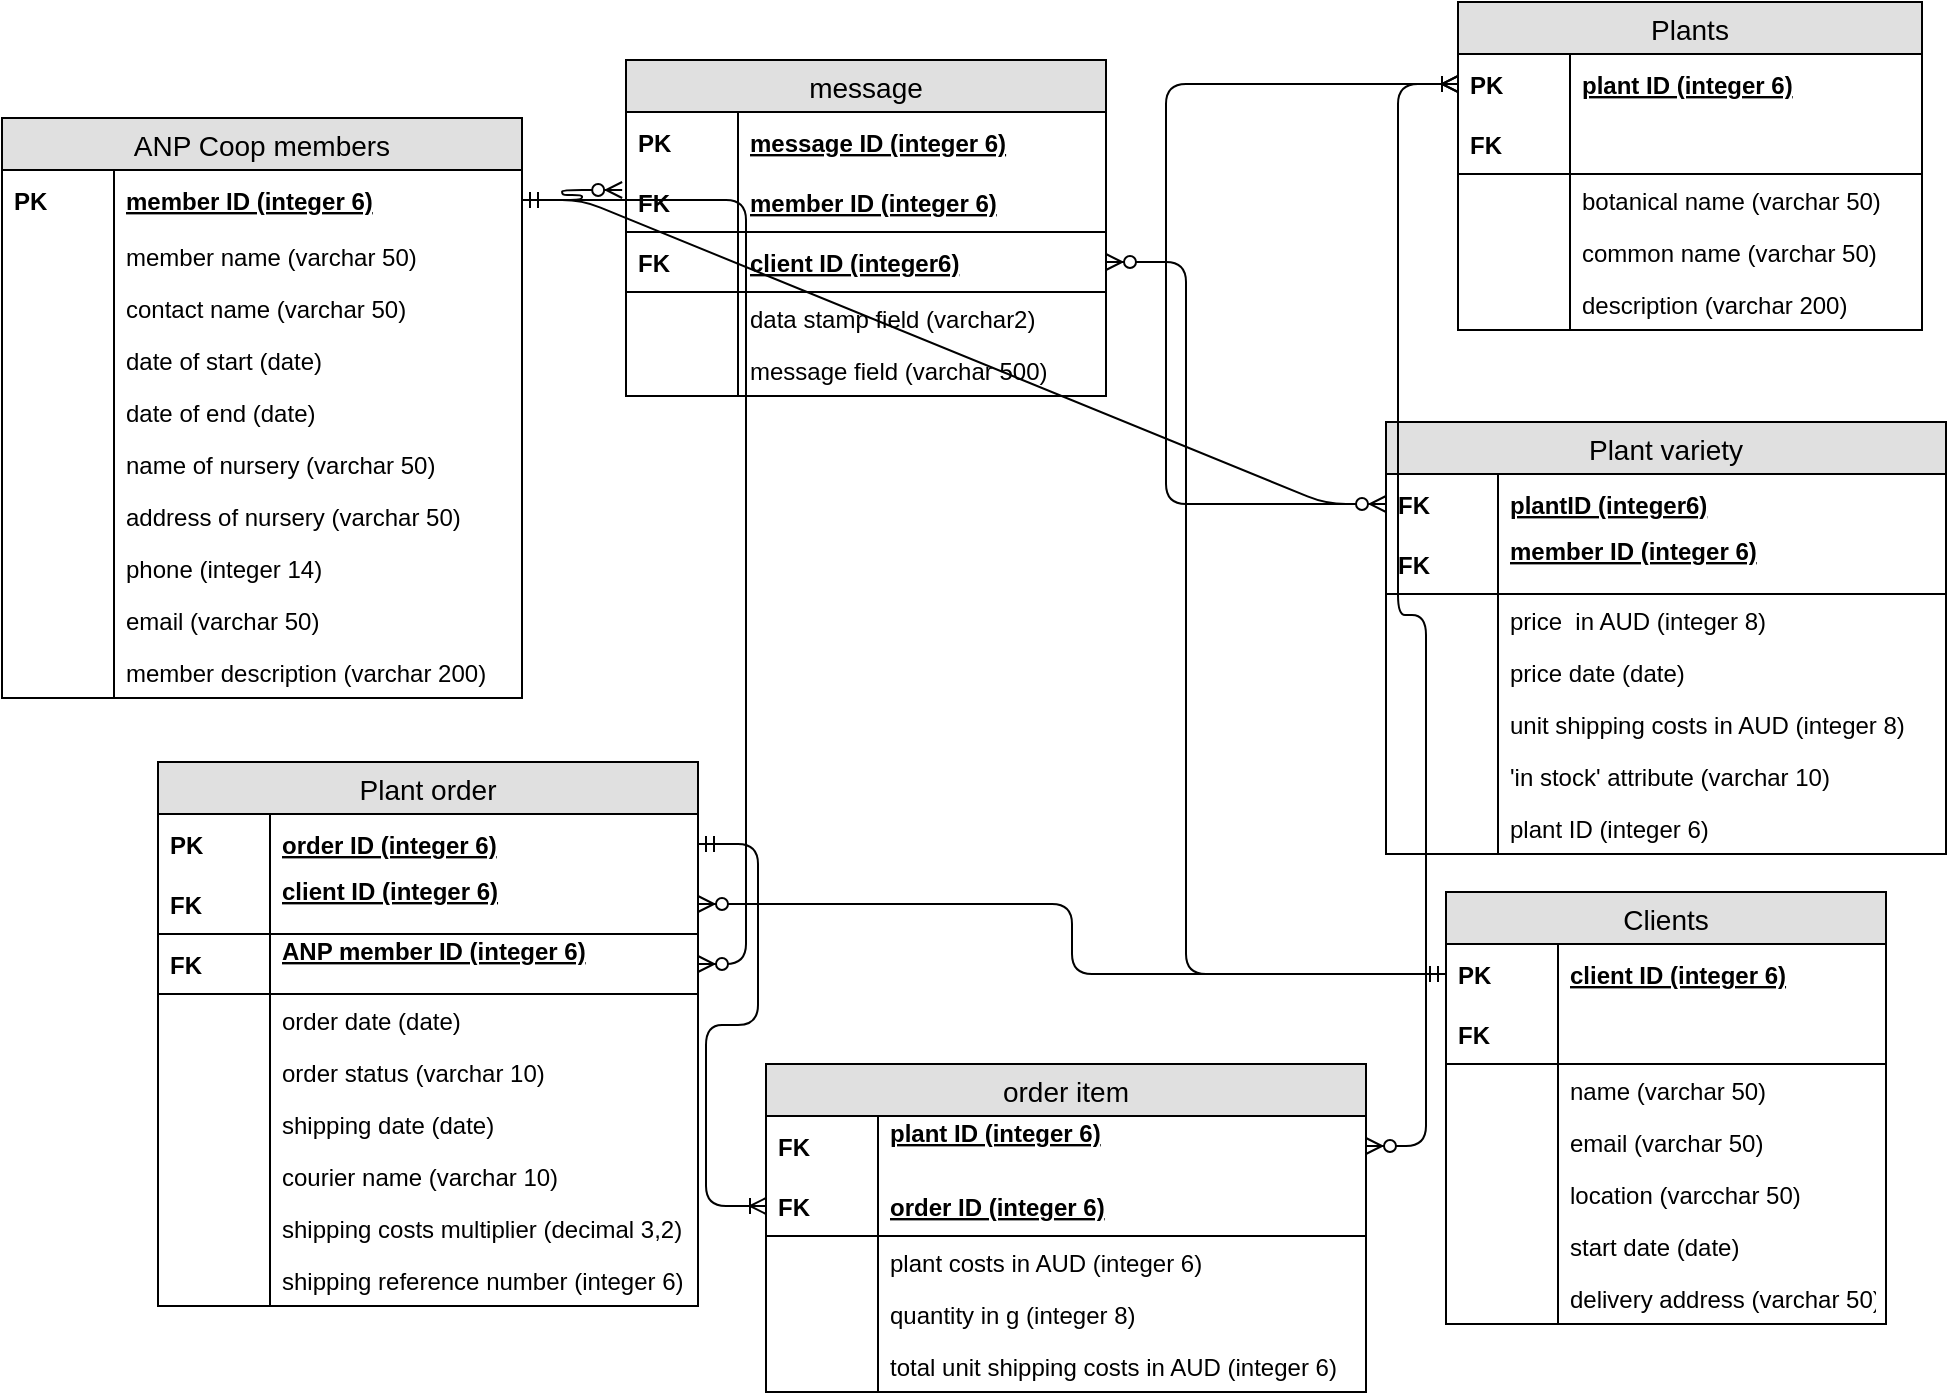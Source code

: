 <mxfile version="10.6.5" type="github"><diagram id="YzidZk8ZNNEjg5NNPewx" name="Page-1"><mxGraphModel dx="1119" dy="666" grid="1" gridSize="10" guides="1" tooltips="1" connect="1" arrows="1" fold="1" page="1" pageScale="1" pageWidth="1169" pageHeight="827" math="0" shadow="0"><root><mxCell id="0"/><mxCell id="1" parent="0"/><mxCell id="wzHdBn6PeBfJiiYFXI4r-2" value="" style="fontSize=12;html=1;endArrow=ERmany;edgeStyle=elbowEdgeStyle;exitX=0;exitY=0.5;exitDx=0;exitDy=0;entryX=0;entryY=0.5;entryDx=0;entryDy=0;" edge="1" parent="1" source="QkjNSO9vasuVNesbOYOE-66" target="QkjNSO9vasuVNesbOYOE-51"><mxGeometry width="100" height="100" relative="1" as="geometry"><mxPoint x="720" y="200" as="sourcePoint"/><mxPoint x="723" y="81" as="targetPoint"/><Array as="points"><mxPoint x="690" y="170"/></Array></mxGeometry></mxCell><mxCell id="QkjNSO9vasuVNesbOYOE-1" value="ANP Coop members" style="swimlane;fontStyle=0;childLayout=stackLayout;horizontal=1;startSize=26;fillColor=#e0e0e0;horizontalStack=0;resizeParent=1;resizeParentMax=0;resizeLast=0;collapsible=1;marginBottom=0;swimlaneFillColor=#ffffff;align=center;fontSize=14;" parent="1" vertex="1"><mxGeometry x="108" y="107" width="260" height="290" as="geometry"/></mxCell><mxCell id="QkjNSO9vasuVNesbOYOE-2" value="member ID (integer 6)" style="shape=partialRectangle;top=0;left=0;right=0;bottom=0;align=left;verticalAlign=middle;fillColor=none;spacingLeft=60;spacingRight=4;overflow=hidden;rotatable=0;points=[[0,0.5],[1,0.5]];portConstraint=eastwest;dropTarget=0;fontStyle=5;fontSize=12;" parent="QkjNSO9vasuVNesbOYOE-1" vertex="1"><mxGeometry y="26" width="260" height="30" as="geometry"/></mxCell><mxCell id="QkjNSO9vasuVNesbOYOE-3" value="PK" style="shape=partialRectangle;fontStyle=1;top=0;left=0;bottom=0;fillColor=none;align=left;verticalAlign=middle;spacingLeft=4;spacingRight=4;overflow=hidden;rotatable=0;points=[];portConstraint=eastwest;part=1;fontSize=12;" parent="QkjNSO9vasuVNesbOYOE-2" vertex="1" connectable="0"><mxGeometry width="56" height="30" as="geometry"/></mxCell><mxCell id="QkjNSO9vasuVNesbOYOE-6" value="member name (varchar 50)&#xa;" style="shape=partialRectangle;top=0;left=0;right=0;bottom=0;align=left;verticalAlign=top;fillColor=none;spacingLeft=60;spacingRight=4;overflow=hidden;rotatable=0;points=[[0,0.5],[1,0.5]];portConstraint=eastwest;dropTarget=0;fontSize=12;" parent="QkjNSO9vasuVNesbOYOE-1" vertex="1"><mxGeometry y="56" width="260" height="26" as="geometry"/></mxCell><mxCell id="QkjNSO9vasuVNesbOYOE-7" value="" style="shape=partialRectangle;top=0;left=0;bottom=0;fillColor=none;align=left;verticalAlign=top;spacingLeft=4;spacingRight=4;overflow=hidden;rotatable=0;points=[];portConstraint=eastwest;part=1;fontSize=12;" parent="QkjNSO9vasuVNesbOYOE-6" vertex="1" connectable="0"><mxGeometry width="56" height="26" as="geometry"/></mxCell><mxCell id="QkjNSO9vasuVNesbOYOE-8" value="contact name (varchar 50)&#xa;" style="shape=partialRectangle;top=0;left=0;right=0;bottom=0;align=left;verticalAlign=top;fillColor=none;spacingLeft=60;spacingRight=4;overflow=hidden;rotatable=0;points=[[0,0.5],[1,0.5]];portConstraint=eastwest;dropTarget=0;fontSize=12;" parent="QkjNSO9vasuVNesbOYOE-1" vertex="1"><mxGeometry y="82" width="260" height="26" as="geometry"/></mxCell><mxCell id="QkjNSO9vasuVNesbOYOE-9" value="" style="shape=partialRectangle;top=0;left=0;bottom=0;fillColor=none;align=left;verticalAlign=top;spacingLeft=4;spacingRight=4;overflow=hidden;rotatable=0;points=[];portConstraint=eastwest;part=1;fontSize=12;" parent="QkjNSO9vasuVNesbOYOE-8" vertex="1" connectable="0"><mxGeometry width="56" height="26" as="geometry"/></mxCell><mxCell id="QkjNSO9vasuVNesbOYOE-10" value="date of start (date)&#xa;" style="shape=partialRectangle;top=0;left=0;right=0;bottom=0;align=left;verticalAlign=top;fillColor=none;spacingLeft=60;spacingRight=4;overflow=hidden;rotatable=0;points=[[0,0.5],[1,0.5]];portConstraint=eastwest;dropTarget=0;fontSize=12;" parent="QkjNSO9vasuVNesbOYOE-1" vertex="1"><mxGeometry y="108" width="260" height="26" as="geometry"/></mxCell><mxCell id="QkjNSO9vasuVNesbOYOE-11" value="" style="shape=partialRectangle;top=0;left=0;bottom=0;fillColor=none;align=left;verticalAlign=top;spacingLeft=4;spacingRight=4;overflow=hidden;rotatable=0;points=[];portConstraint=eastwest;part=1;fontSize=12;" parent="QkjNSO9vasuVNesbOYOE-10" vertex="1" connectable="0"><mxGeometry width="56" height="26" as="geometry"/></mxCell><mxCell id="QkjNSO9vasuVNesbOYOE-12" value="date of end (date)&#xa;" style="shape=partialRectangle;top=0;left=0;right=0;bottom=0;align=left;verticalAlign=top;fillColor=none;spacingLeft=60;spacingRight=4;overflow=hidden;rotatable=0;points=[[0,0.5],[1,0.5]];portConstraint=eastwest;dropTarget=0;fontSize=12;" parent="QkjNSO9vasuVNesbOYOE-1" vertex="1"><mxGeometry y="134" width="260" height="26" as="geometry"/></mxCell><mxCell id="QkjNSO9vasuVNesbOYOE-13" value="" style="shape=partialRectangle;top=0;left=0;bottom=0;fillColor=none;align=left;verticalAlign=top;spacingLeft=4;spacingRight=4;overflow=hidden;rotatable=0;points=[];portConstraint=eastwest;part=1;fontSize=12;" parent="QkjNSO9vasuVNesbOYOE-12" vertex="1" connectable="0"><mxGeometry width="56" height="26" as="geometry"/></mxCell><mxCell id="QkjNSO9vasuVNesbOYOE-14" value="name of nursery (varchar 50)&#xa;" style="shape=partialRectangle;top=0;left=0;right=0;bottom=0;align=left;verticalAlign=top;fillColor=none;spacingLeft=60;spacingRight=4;overflow=hidden;rotatable=0;points=[[0,0.5],[1,0.5]];portConstraint=eastwest;dropTarget=0;fontSize=12;" parent="QkjNSO9vasuVNesbOYOE-1" vertex="1"><mxGeometry y="160" width="260" height="26" as="geometry"/></mxCell><mxCell id="QkjNSO9vasuVNesbOYOE-15" value="" style="shape=partialRectangle;top=0;left=0;bottom=0;fillColor=none;align=left;verticalAlign=top;spacingLeft=4;spacingRight=4;overflow=hidden;rotatable=0;points=[];portConstraint=eastwest;part=1;fontSize=12;" parent="QkjNSO9vasuVNesbOYOE-14" vertex="1" connectable="0"><mxGeometry width="56" height="26" as="geometry"/></mxCell><mxCell id="QkjNSO9vasuVNesbOYOE-16" value="address of nursery (varchar 50)&#xa;" style="shape=partialRectangle;top=0;left=0;right=0;bottom=0;align=left;verticalAlign=top;fillColor=none;spacingLeft=60;spacingRight=4;overflow=hidden;rotatable=0;points=[[0,0.5],[1,0.5]];portConstraint=eastwest;dropTarget=0;fontSize=12;" parent="QkjNSO9vasuVNesbOYOE-1" vertex="1"><mxGeometry y="186" width="260" height="26" as="geometry"/></mxCell><mxCell id="QkjNSO9vasuVNesbOYOE-17" value="" style="shape=partialRectangle;top=0;left=0;bottom=0;fillColor=none;align=left;verticalAlign=top;spacingLeft=4;spacingRight=4;overflow=hidden;rotatable=0;points=[];portConstraint=eastwest;part=1;fontSize=12;" parent="QkjNSO9vasuVNesbOYOE-16" vertex="1" connectable="0"><mxGeometry width="56" height="26" as="geometry"/></mxCell><mxCell id="QkjNSO9vasuVNesbOYOE-18" value="phone (integer 14)&#xa;" style="shape=partialRectangle;top=0;left=0;right=0;bottom=0;align=left;verticalAlign=top;fillColor=none;spacingLeft=60;spacingRight=4;overflow=hidden;rotatable=0;points=[[0,0.5],[1,0.5]];portConstraint=eastwest;dropTarget=0;fontSize=12;" parent="QkjNSO9vasuVNesbOYOE-1" vertex="1"><mxGeometry y="212" width="260" height="26" as="geometry"/></mxCell><mxCell id="QkjNSO9vasuVNesbOYOE-19" value="" style="shape=partialRectangle;top=0;left=0;bottom=0;fillColor=none;align=left;verticalAlign=top;spacingLeft=4;spacingRight=4;overflow=hidden;rotatable=0;points=[];portConstraint=eastwest;part=1;fontSize=12;" parent="QkjNSO9vasuVNesbOYOE-18" vertex="1" connectable="0"><mxGeometry width="56" height="26" as="geometry"/></mxCell><mxCell id="QkjNSO9vasuVNesbOYOE-24" value="email (varchar 50)&#xa;" style="shape=partialRectangle;top=0;left=0;right=0;bottom=0;align=left;verticalAlign=top;fillColor=none;spacingLeft=60;spacingRight=4;overflow=hidden;rotatable=0;points=[[0,0.5],[1,0.5]];portConstraint=eastwest;dropTarget=0;fontSize=12;" parent="QkjNSO9vasuVNesbOYOE-1" vertex="1"><mxGeometry y="238" width="260" height="26" as="geometry"/></mxCell><mxCell id="QkjNSO9vasuVNesbOYOE-25" value="" style="shape=partialRectangle;top=0;left=0;bottom=0;fillColor=none;align=left;verticalAlign=top;spacingLeft=4;spacingRight=4;overflow=hidden;rotatable=0;points=[];portConstraint=eastwest;part=1;fontSize=12;" parent="QkjNSO9vasuVNesbOYOE-24" vertex="1" connectable="0"><mxGeometry width="56" height="26" as="geometry"/></mxCell><mxCell id="QkjNSO9vasuVNesbOYOE-20" value="member description (varchar 200)&#xa;" style="shape=partialRectangle;top=0;left=0;right=0;bottom=0;align=left;verticalAlign=top;fillColor=none;spacingLeft=60;spacingRight=4;overflow=hidden;rotatable=0;points=[[0,0.5],[1,0.5]];portConstraint=eastwest;dropTarget=0;fontSize=12;" parent="QkjNSO9vasuVNesbOYOE-1" vertex="1"><mxGeometry y="264" width="260" height="26" as="geometry"/></mxCell><mxCell id="QkjNSO9vasuVNesbOYOE-21" value="" style="shape=partialRectangle;top=0;left=0;bottom=0;fillColor=none;align=left;verticalAlign=top;spacingLeft=4;spacingRight=4;overflow=hidden;rotatable=0;points=[];portConstraint=eastwest;part=1;fontSize=12;" parent="QkjNSO9vasuVNesbOYOE-20" vertex="1" connectable="0"><mxGeometry width="56" height="26" as="geometry"/></mxCell><mxCell id="QkjNSO9vasuVNesbOYOE-27" value="Clients" style="swimlane;fontStyle=0;childLayout=stackLayout;horizontal=1;startSize=26;fillColor=#e0e0e0;horizontalStack=0;resizeParent=1;resizeParentMax=0;resizeLast=0;collapsible=1;marginBottom=0;swimlaneFillColor=#ffffff;align=center;fontSize=14;" parent="1" vertex="1"><mxGeometry x="830" y="494" width="220" height="216" as="geometry"/></mxCell><mxCell id="QkjNSO9vasuVNesbOYOE-28" value="client ID (integer 6)" style="shape=partialRectangle;top=0;left=0;right=0;bottom=0;align=left;verticalAlign=middle;fillColor=none;spacingLeft=60;spacingRight=4;overflow=hidden;rotatable=0;points=[[0,0.5],[1,0.5]];portConstraint=eastwest;dropTarget=0;fontStyle=5;fontSize=12;" parent="QkjNSO9vasuVNesbOYOE-27" vertex="1"><mxGeometry y="26" width="220" height="30" as="geometry"/></mxCell><mxCell id="QkjNSO9vasuVNesbOYOE-29" value="PK" style="shape=partialRectangle;fontStyle=1;top=0;left=0;bottom=0;fillColor=none;align=left;verticalAlign=middle;spacingLeft=4;spacingRight=4;overflow=hidden;rotatable=0;points=[];portConstraint=eastwest;part=1;fontSize=12;" parent="QkjNSO9vasuVNesbOYOE-28" vertex="1" connectable="0"><mxGeometry width="56" height="30" as="geometry"/></mxCell><mxCell id="QkjNSO9vasuVNesbOYOE-30" value="" style="shape=partialRectangle;top=0;left=0;right=0;bottom=1;align=left;verticalAlign=middle;fillColor=none;spacingLeft=60;spacingRight=4;overflow=hidden;rotatable=0;points=[[0,0.5],[1,0.5]];portConstraint=eastwest;dropTarget=0;fontStyle=5;fontSize=12;" parent="QkjNSO9vasuVNesbOYOE-27" vertex="1"><mxGeometry y="56" width="220" height="30" as="geometry"/></mxCell><mxCell id="QkjNSO9vasuVNesbOYOE-31" value="FK" style="shape=partialRectangle;fontStyle=1;top=0;left=0;bottom=0;fillColor=none;align=left;verticalAlign=middle;spacingLeft=4;spacingRight=4;overflow=hidden;rotatable=0;points=[];portConstraint=eastwest;part=1;fontSize=12;" parent="QkjNSO9vasuVNesbOYOE-30" vertex="1" connectable="0"><mxGeometry width="56" height="30" as="geometry"/></mxCell><mxCell id="QkjNSO9vasuVNesbOYOE-32" value="name (varchar 50)&#xa;" style="shape=partialRectangle;top=0;left=0;right=0;bottom=0;align=left;verticalAlign=top;fillColor=none;spacingLeft=60;spacingRight=4;overflow=hidden;rotatable=0;points=[[0,0.5],[1,0.5]];portConstraint=eastwest;dropTarget=0;fontSize=12;" parent="QkjNSO9vasuVNesbOYOE-27" vertex="1"><mxGeometry y="86" width="220" height="26" as="geometry"/></mxCell><mxCell id="QkjNSO9vasuVNesbOYOE-33" value="" style="shape=partialRectangle;top=0;left=0;bottom=0;fillColor=none;align=left;verticalAlign=top;spacingLeft=4;spacingRight=4;overflow=hidden;rotatable=0;points=[];portConstraint=eastwest;part=1;fontSize=12;" parent="QkjNSO9vasuVNesbOYOE-32" vertex="1" connectable="0"><mxGeometry width="56" height="26" as="geometry"/></mxCell><mxCell id="QkjNSO9vasuVNesbOYOE-34" value="email (varchar 50)&#xa;" style="shape=partialRectangle;top=0;left=0;right=0;bottom=0;align=left;verticalAlign=top;fillColor=none;spacingLeft=60;spacingRight=4;overflow=hidden;rotatable=0;points=[[0,0.5],[1,0.5]];portConstraint=eastwest;dropTarget=0;fontSize=12;" parent="QkjNSO9vasuVNesbOYOE-27" vertex="1"><mxGeometry y="112" width="220" height="26" as="geometry"/></mxCell><mxCell id="QkjNSO9vasuVNesbOYOE-35" value="" style="shape=partialRectangle;top=0;left=0;bottom=0;fillColor=none;align=left;verticalAlign=top;spacingLeft=4;spacingRight=4;overflow=hidden;rotatable=0;points=[];portConstraint=eastwest;part=1;fontSize=12;" parent="QkjNSO9vasuVNesbOYOE-34" vertex="1" connectable="0"><mxGeometry width="56" height="26" as="geometry"/></mxCell><mxCell id="QkjNSO9vasuVNesbOYOE-36" value="location (varcchar 50)&#xa;" style="shape=partialRectangle;top=0;left=0;right=0;bottom=0;align=left;verticalAlign=top;fillColor=none;spacingLeft=60;spacingRight=4;overflow=hidden;rotatable=0;points=[[0,0.5],[1,0.5]];portConstraint=eastwest;dropTarget=0;fontSize=12;" parent="QkjNSO9vasuVNesbOYOE-27" vertex="1"><mxGeometry y="138" width="220" height="26" as="geometry"/></mxCell><mxCell id="QkjNSO9vasuVNesbOYOE-37" value="" style="shape=partialRectangle;top=0;left=0;bottom=0;fillColor=none;align=left;verticalAlign=top;spacingLeft=4;spacingRight=4;overflow=hidden;rotatable=0;points=[];portConstraint=eastwest;part=1;fontSize=12;" parent="QkjNSO9vasuVNesbOYOE-36" vertex="1" connectable="0"><mxGeometry width="56" height="26" as="geometry"/></mxCell><mxCell id="QkjNSO9vasuVNesbOYOE-38" value="start date (date)&#xa;" style="shape=partialRectangle;top=0;left=0;right=0;bottom=0;align=left;verticalAlign=top;fillColor=none;spacingLeft=60;spacingRight=4;overflow=hidden;rotatable=0;points=[[0,0.5],[1,0.5]];portConstraint=eastwest;dropTarget=0;fontSize=12;" parent="QkjNSO9vasuVNesbOYOE-27" vertex="1"><mxGeometry y="164" width="220" height="26" as="geometry"/></mxCell><mxCell id="QkjNSO9vasuVNesbOYOE-39" value="" style="shape=partialRectangle;top=0;left=0;bottom=0;fillColor=none;align=left;verticalAlign=top;spacingLeft=4;spacingRight=4;overflow=hidden;rotatable=0;points=[];portConstraint=eastwest;part=1;fontSize=12;" parent="QkjNSO9vasuVNesbOYOE-38" vertex="1" connectable="0"><mxGeometry width="56" height="26" as="geometry"/></mxCell><mxCell id="QkjNSO9vasuVNesbOYOE-40" value="delivery address (varchar 50)&#xa;&#xa;" style="shape=partialRectangle;top=0;left=0;right=0;bottom=0;align=left;verticalAlign=top;fillColor=none;spacingLeft=60;spacingRight=4;overflow=hidden;rotatable=0;points=[[0,0.5],[1,0.5]];portConstraint=eastwest;dropTarget=0;fontSize=12;" parent="QkjNSO9vasuVNesbOYOE-27" vertex="1"><mxGeometry y="190" width="220" height="26" as="geometry"/></mxCell><mxCell id="QkjNSO9vasuVNesbOYOE-41" value="" style="shape=partialRectangle;top=0;left=0;bottom=0;fillColor=none;align=left;verticalAlign=top;spacingLeft=4;spacingRight=4;overflow=hidden;rotatable=0;points=[];portConstraint=eastwest;part=1;fontSize=12;" parent="QkjNSO9vasuVNesbOYOE-40" vertex="1" connectable="0"><mxGeometry width="56" height="26" as="geometry"/></mxCell><mxCell id="QkjNSO9vasuVNesbOYOE-50" value="Plants" style="swimlane;fontStyle=0;childLayout=stackLayout;horizontal=1;startSize=26;fillColor=#e0e0e0;horizontalStack=0;resizeParent=1;resizeParentMax=0;resizeLast=0;collapsible=1;marginBottom=0;swimlaneFillColor=#ffffff;align=center;fontSize=14;" parent="1" vertex="1"><mxGeometry x="836" y="49" width="232" height="164" as="geometry"/></mxCell><mxCell id="QkjNSO9vasuVNesbOYOE-51" value="plant ID (integer 6)" style="shape=partialRectangle;top=0;left=0;right=0;bottom=0;align=left;verticalAlign=middle;fillColor=none;spacingLeft=60;spacingRight=4;overflow=hidden;rotatable=0;points=[[0,0.5],[1,0.5]];portConstraint=eastwest;dropTarget=0;fontStyle=5;fontSize=12;" parent="QkjNSO9vasuVNesbOYOE-50" vertex="1"><mxGeometry y="26" width="232" height="30" as="geometry"/></mxCell><mxCell id="QkjNSO9vasuVNesbOYOE-52" value="PK" style="shape=partialRectangle;fontStyle=1;top=0;left=0;bottom=0;fillColor=none;align=left;verticalAlign=middle;spacingLeft=4;spacingRight=4;overflow=hidden;rotatable=0;points=[];portConstraint=eastwest;part=1;fontSize=12;" parent="QkjNSO9vasuVNesbOYOE-51" vertex="1" connectable="0"><mxGeometry width="56" height="30" as="geometry"/></mxCell><mxCell id="QkjNSO9vasuVNesbOYOE-53" value="" style="shape=partialRectangle;top=0;left=0;right=0;bottom=1;align=left;verticalAlign=middle;fillColor=none;spacingLeft=60;spacingRight=4;overflow=hidden;rotatable=0;points=[[0,0.5],[1,0.5]];portConstraint=eastwest;dropTarget=0;fontStyle=5;fontSize=12;" parent="QkjNSO9vasuVNesbOYOE-50" vertex="1"><mxGeometry y="56" width="232" height="30" as="geometry"/></mxCell><mxCell id="QkjNSO9vasuVNesbOYOE-54" value="FK" style="shape=partialRectangle;fontStyle=1;top=0;left=0;bottom=0;fillColor=none;align=left;verticalAlign=middle;spacingLeft=4;spacingRight=4;overflow=hidden;rotatable=0;points=[];portConstraint=eastwest;part=1;fontSize=12;" parent="QkjNSO9vasuVNesbOYOE-53" vertex="1" connectable="0"><mxGeometry width="56" height="30" as="geometry"/></mxCell><mxCell id="QkjNSO9vasuVNesbOYOE-55" value="botanical name (varchar 50)&#xa;" style="shape=partialRectangle;top=0;left=0;right=0;bottom=0;align=left;verticalAlign=top;fillColor=none;spacingLeft=60;spacingRight=4;overflow=hidden;rotatable=0;points=[[0,0.5],[1,0.5]];portConstraint=eastwest;dropTarget=0;fontSize=12;" parent="QkjNSO9vasuVNesbOYOE-50" vertex="1"><mxGeometry y="86" width="232" height="26" as="geometry"/></mxCell><mxCell id="QkjNSO9vasuVNesbOYOE-56" value="" style="shape=partialRectangle;top=0;left=0;bottom=0;fillColor=none;align=left;verticalAlign=top;spacingLeft=4;spacingRight=4;overflow=hidden;rotatable=0;points=[];portConstraint=eastwest;part=1;fontSize=12;" parent="QkjNSO9vasuVNesbOYOE-55" vertex="1" connectable="0"><mxGeometry width="56" height="26" as="geometry"/></mxCell><mxCell id="QkjNSO9vasuVNesbOYOE-57" value="common name (varchar 50)&#xa;" style="shape=partialRectangle;top=0;left=0;right=0;bottom=0;align=left;verticalAlign=top;fillColor=none;spacingLeft=60;spacingRight=4;overflow=hidden;rotatable=0;points=[[0,0.5],[1,0.5]];portConstraint=eastwest;dropTarget=0;fontSize=12;" parent="QkjNSO9vasuVNesbOYOE-50" vertex="1"><mxGeometry y="112" width="232" height="26" as="geometry"/></mxCell><mxCell id="QkjNSO9vasuVNesbOYOE-58" value="" style="shape=partialRectangle;top=0;left=0;bottom=0;fillColor=none;align=left;verticalAlign=top;spacingLeft=4;spacingRight=4;overflow=hidden;rotatable=0;points=[];portConstraint=eastwest;part=1;fontSize=12;" parent="QkjNSO9vasuVNesbOYOE-57" vertex="1" connectable="0"><mxGeometry width="56" height="26" as="geometry"/></mxCell><mxCell id="QkjNSO9vasuVNesbOYOE-59" value="description (varchar 200)&#xa;" style="shape=partialRectangle;top=0;left=0;right=0;bottom=0;align=left;verticalAlign=top;fillColor=none;spacingLeft=60;spacingRight=4;overflow=hidden;rotatable=0;points=[[0,0.5],[1,0.5]];portConstraint=eastwest;dropTarget=0;fontSize=12;" parent="QkjNSO9vasuVNesbOYOE-50" vertex="1"><mxGeometry y="138" width="232" height="26" as="geometry"/></mxCell><mxCell id="QkjNSO9vasuVNesbOYOE-60" value="" style="shape=partialRectangle;top=0;left=0;bottom=0;fillColor=none;align=left;verticalAlign=top;spacingLeft=4;spacingRight=4;overflow=hidden;rotatable=0;points=[];portConstraint=eastwest;part=1;fontSize=12;" parent="QkjNSO9vasuVNesbOYOE-59" vertex="1" connectable="0"><mxGeometry width="56" height="26" as="geometry"/></mxCell><mxCell id="QkjNSO9vasuVNesbOYOE-65" value="Plant variety" style="swimlane;fontStyle=0;childLayout=stackLayout;horizontal=1;startSize=26;fillColor=#e0e0e0;horizontalStack=0;resizeParent=1;resizeParentMax=0;resizeLast=0;collapsible=1;marginBottom=0;swimlaneFillColor=#ffffff;align=center;fontSize=14;" parent="1" vertex="1"><mxGeometry x="800" y="259" width="280" height="216" as="geometry"/></mxCell><mxCell id="QkjNSO9vasuVNesbOYOE-66" value="plantID (integer6)" style="shape=partialRectangle;top=0;left=0;right=0;bottom=0;align=left;verticalAlign=middle;fillColor=none;spacingLeft=60;spacingRight=4;overflow=hidden;rotatable=0;points=[[0,0.5],[1,0.5]];portConstraint=eastwest;dropTarget=0;fontStyle=5;fontSize=12;" parent="QkjNSO9vasuVNesbOYOE-65" vertex="1"><mxGeometry y="26" width="280" height="30" as="geometry"/></mxCell><mxCell id="QkjNSO9vasuVNesbOYOE-67" value="FK" style="shape=partialRectangle;fontStyle=1;top=0;left=0;bottom=0;fillColor=none;align=left;verticalAlign=middle;spacingLeft=4;spacingRight=4;overflow=hidden;rotatable=0;points=[];portConstraint=eastwest;part=1;fontSize=12;" parent="QkjNSO9vasuVNesbOYOE-66" vertex="1" connectable="0"><mxGeometry width="56" height="30" as="geometry"/></mxCell><mxCell id="QkjNSO9vasuVNesbOYOE-68" value="member ID (integer 6)&#xa;" style="shape=partialRectangle;top=0;left=0;right=0;bottom=1;align=left;verticalAlign=middle;fillColor=none;spacingLeft=60;spacingRight=4;overflow=hidden;rotatable=0;points=[[0,0.5],[1,0.5]];portConstraint=eastwest;dropTarget=0;fontStyle=5;fontSize=12;" parent="QkjNSO9vasuVNesbOYOE-65" vertex="1"><mxGeometry y="56" width="280" height="30" as="geometry"/></mxCell><mxCell id="QkjNSO9vasuVNesbOYOE-69" value="FK" style="shape=partialRectangle;fontStyle=1;top=0;left=0;bottom=0;fillColor=none;align=left;verticalAlign=middle;spacingLeft=4;spacingRight=4;overflow=hidden;rotatable=0;points=[];portConstraint=eastwest;part=1;fontSize=12;" parent="QkjNSO9vasuVNesbOYOE-68" vertex="1" connectable="0"><mxGeometry width="56" height="30" as="geometry"/></mxCell><mxCell id="QkjNSO9vasuVNesbOYOE-74" value="price  in AUD (integer 8)&#xa;" style="shape=partialRectangle;top=0;left=0;right=0;bottom=0;align=left;verticalAlign=top;fillColor=none;spacingLeft=60;spacingRight=4;overflow=hidden;rotatable=0;points=[[0,0.5],[1,0.5]];portConstraint=eastwest;dropTarget=0;fontSize=12;" parent="QkjNSO9vasuVNesbOYOE-65" vertex="1"><mxGeometry y="86" width="280" height="26" as="geometry"/></mxCell><mxCell id="QkjNSO9vasuVNesbOYOE-75" value="" style="shape=partialRectangle;top=0;left=0;bottom=0;fillColor=none;align=left;verticalAlign=top;spacingLeft=4;spacingRight=4;overflow=hidden;rotatable=0;points=[];portConstraint=eastwest;part=1;fontSize=12;" parent="QkjNSO9vasuVNesbOYOE-74" vertex="1" connectable="0"><mxGeometry width="56" height="26" as="geometry"/></mxCell><mxCell id="QkjNSO9vasuVNesbOYOE-76" value="price date (date)&#xa;" style="shape=partialRectangle;top=0;left=0;right=0;bottom=0;align=left;verticalAlign=top;fillColor=none;spacingLeft=60;spacingRight=4;overflow=hidden;rotatable=0;points=[[0,0.5],[1,0.5]];portConstraint=eastwest;dropTarget=0;fontSize=12;" parent="QkjNSO9vasuVNesbOYOE-65" vertex="1"><mxGeometry y="112" width="280" height="26" as="geometry"/></mxCell><mxCell id="QkjNSO9vasuVNesbOYOE-77" value="" style="shape=partialRectangle;top=0;left=0;bottom=0;fillColor=none;align=left;verticalAlign=top;spacingLeft=4;spacingRight=4;overflow=hidden;rotatable=0;points=[];portConstraint=eastwest;part=1;fontSize=12;" parent="QkjNSO9vasuVNesbOYOE-76" vertex="1" connectable="0"><mxGeometry width="56" height="26" as="geometry"/></mxCell><mxCell id="QkjNSO9vasuVNesbOYOE-78" value="unit shipping costs in AUD (integer 8)&#xa;" style="shape=partialRectangle;top=0;left=0;right=0;bottom=0;align=left;verticalAlign=top;fillColor=none;spacingLeft=60;spacingRight=4;overflow=hidden;rotatable=0;points=[[0,0.5],[1,0.5]];portConstraint=eastwest;dropTarget=0;fontSize=12;" parent="QkjNSO9vasuVNesbOYOE-65" vertex="1"><mxGeometry y="138" width="280" height="26" as="geometry"/></mxCell><mxCell id="QkjNSO9vasuVNesbOYOE-79" value="" style="shape=partialRectangle;top=0;left=0;bottom=0;fillColor=none;align=left;verticalAlign=top;spacingLeft=4;spacingRight=4;overflow=hidden;rotatable=0;points=[];portConstraint=eastwest;part=1;fontSize=12;" parent="QkjNSO9vasuVNesbOYOE-78" vertex="1" connectable="0"><mxGeometry width="56" height="26" as="geometry"/></mxCell><mxCell id="QkjNSO9vasuVNesbOYOE-82" value="'in stock' attribute (varchar 10)&#xa;" style="shape=partialRectangle;top=0;left=0;right=0;bottom=0;align=left;verticalAlign=top;fillColor=none;spacingLeft=60;spacingRight=4;overflow=hidden;rotatable=0;points=[[0,0.5],[1,0.5]];portConstraint=eastwest;dropTarget=0;fontSize=12;" parent="QkjNSO9vasuVNesbOYOE-65" vertex="1"><mxGeometry y="164" width="280" height="26" as="geometry"/></mxCell><mxCell id="QkjNSO9vasuVNesbOYOE-83" value="" style="shape=partialRectangle;top=0;left=0;bottom=0;fillColor=none;align=left;verticalAlign=top;spacingLeft=4;spacingRight=4;overflow=hidden;rotatable=0;points=[];portConstraint=eastwest;part=1;fontSize=12;" parent="QkjNSO9vasuVNesbOYOE-82" vertex="1" connectable="0"><mxGeometry width="56" height="26" as="geometry"/></mxCell><mxCell id="QkjNSO9vasuVNesbOYOE-144" value="plant ID (integer 6) &#xa;&#xa;" style="shape=partialRectangle;top=0;left=0;right=0;bottom=0;align=left;verticalAlign=top;fillColor=none;spacingLeft=60;spacingRight=4;overflow=hidden;rotatable=0;points=[[0,0.5],[1,0.5]];portConstraint=eastwest;dropTarget=0;fontSize=12;" parent="QkjNSO9vasuVNesbOYOE-65" vertex="1"><mxGeometry y="190" width="280" height="26" as="geometry"/></mxCell><mxCell id="QkjNSO9vasuVNesbOYOE-145" value="" style="shape=partialRectangle;top=0;left=0;bottom=0;fillColor=none;align=left;verticalAlign=top;spacingLeft=4;spacingRight=4;overflow=hidden;rotatable=0;points=[];portConstraint=eastwest;part=1;fontSize=12;" parent="QkjNSO9vasuVNesbOYOE-144" vertex="1" connectable="0"><mxGeometry width="56" height="26" as="geometry"/></mxCell><mxCell id="QkjNSO9vasuVNesbOYOE-84" value="Plant order" style="swimlane;fontStyle=0;childLayout=stackLayout;horizontal=1;startSize=26;fillColor=#e0e0e0;horizontalStack=0;resizeParent=1;resizeParentMax=0;resizeLast=0;collapsible=1;marginBottom=0;swimlaneFillColor=#ffffff;align=center;fontSize=14;" parent="1" vertex="1"><mxGeometry x="186" y="429" width="270" height="272" as="geometry"/></mxCell><mxCell id="QkjNSO9vasuVNesbOYOE-85" value="order ID (integer 6)" style="shape=partialRectangle;top=0;left=0;right=0;bottom=0;align=left;verticalAlign=middle;fillColor=none;spacingLeft=60;spacingRight=4;overflow=hidden;rotatable=0;points=[[0,0.5],[1,0.5]];portConstraint=eastwest;dropTarget=0;fontStyle=5;fontSize=12;" parent="QkjNSO9vasuVNesbOYOE-84" vertex="1"><mxGeometry y="26" width="270" height="30" as="geometry"/></mxCell><mxCell id="QkjNSO9vasuVNesbOYOE-86" value="PK" style="shape=partialRectangle;fontStyle=1;top=0;left=0;bottom=0;fillColor=none;align=left;verticalAlign=middle;spacingLeft=4;spacingRight=4;overflow=hidden;rotatable=0;points=[];portConstraint=eastwest;part=1;fontSize=12;" parent="QkjNSO9vasuVNesbOYOE-85" vertex="1" connectable="0"><mxGeometry width="56" height="30" as="geometry"/></mxCell><mxCell id="QkjNSO9vasuVNesbOYOE-87" value="client ID (integer 6)&#xa;&#xa;" style="shape=partialRectangle;top=0;left=0;right=0;bottom=1;align=left;verticalAlign=middle;fillColor=none;spacingLeft=60;spacingRight=4;overflow=hidden;rotatable=0;points=[[0,0.5],[1,0.5]];portConstraint=eastwest;dropTarget=0;fontStyle=5;fontSize=12;" parent="QkjNSO9vasuVNesbOYOE-84" vertex="1"><mxGeometry y="56" width="270" height="30" as="geometry"/></mxCell><mxCell id="QkjNSO9vasuVNesbOYOE-88" value="FK" style="shape=partialRectangle;fontStyle=1;top=0;left=0;bottom=0;fillColor=none;align=left;verticalAlign=middle;spacingLeft=4;spacingRight=4;overflow=hidden;rotatable=0;points=[];portConstraint=eastwest;part=1;fontSize=12;" parent="QkjNSO9vasuVNesbOYOE-87" vertex="1" connectable="0"><mxGeometry width="56" height="30" as="geometry"/></mxCell><mxCell id="wzHdBn6PeBfJiiYFXI4r-3" value="ANP member ID (integer 6)&#xa;" style="shape=partialRectangle;top=0;left=0;right=0;bottom=1;align=left;verticalAlign=middle;fillColor=none;spacingLeft=60;spacingRight=4;overflow=hidden;rotatable=0;points=[[0,0.5],[1,0.5]];portConstraint=eastwest;dropTarget=0;fontStyle=5;fontSize=12;" vertex="1" parent="QkjNSO9vasuVNesbOYOE-84"><mxGeometry y="86" width="270" height="30" as="geometry"/></mxCell><mxCell id="wzHdBn6PeBfJiiYFXI4r-4" value="FK" style="shape=partialRectangle;fontStyle=1;top=0;left=0;bottom=0;fillColor=none;align=left;verticalAlign=middle;spacingLeft=4;spacingRight=4;overflow=hidden;rotatable=0;points=[];portConstraint=eastwest;part=1;fontSize=12;" vertex="1" connectable="0" parent="wzHdBn6PeBfJiiYFXI4r-3"><mxGeometry width="56" height="30" as="geometry"/></mxCell><mxCell id="QkjNSO9vasuVNesbOYOE-93" value="order date (date)&#xa;" style="shape=partialRectangle;top=0;left=0;right=0;bottom=0;align=left;verticalAlign=top;fillColor=none;spacingLeft=60;spacingRight=4;overflow=hidden;rotatable=0;points=[[0,0.5],[1,0.5]];portConstraint=eastwest;dropTarget=0;fontSize=12;" parent="QkjNSO9vasuVNesbOYOE-84" vertex="1"><mxGeometry y="116" width="270" height="26" as="geometry"/></mxCell><mxCell id="QkjNSO9vasuVNesbOYOE-94" value="" style="shape=partialRectangle;top=0;left=0;bottom=0;fillColor=none;align=left;verticalAlign=top;spacingLeft=4;spacingRight=4;overflow=hidden;rotatable=0;points=[];portConstraint=eastwest;part=1;fontSize=12;" parent="QkjNSO9vasuVNesbOYOE-93" vertex="1" connectable="0"><mxGeometry width="56" height="26" as="geometry"/></mxCell><mxCell id="QkjNSO9vasuVNesbOYOE-95" value="order status (varchar 10)&#xa;" style="shape=partialRectangle;top=0;left=0;right=0;bottom=0;align=left;verticalAlign=top;fillColor=none;spacingLeft=60;spacingRight=4;overflow=hidden;rotatable=0;points=[[0,0.5],[1,0.5]];portConstraint=eastwest;dropTarget=0;fontSize=12;" parent="QkjNSO9vasuVNesbOYOE-84" vertex="1"><mxGeometry y="142" width="270" height="26" as="geometry"/></mxCell><mxCell id="QkjNSO9vasuVNesbOYOE-96" value="" style="shape=partialRectangle;top=0;left=0;bottom=0;fillColor=none;align=left;verticalAlign=top;spacingLeft=4;spacingRight=4;overflow=hidden;rotatable=0;points=[];portConstraint=eastwest;part=1;fontSize=12;" parent="QkjNSO9vasuVNesbOYOE-95" vertex="1" connectable="0"><mxGeometry width="56" height="26" as="geometry"/></mxCell><mxCell id="QkjNSO9vasuVNesbOYOE-97" value="shipping date (date)&#xa;" style="shape=partialRectangle;top=0;left=0;right=0;bottom=0;align=left;verticalAlign=top;fillColor=none;spacingLeft=60;spacingRight=4;overflow=hidden;rotatable=0;points=[[0,0.5],[1,0.5]];portConstraint=eastwest;dropTarget=0;fontSize=12;" parent="QkjNSO9vasuVNesbOYOE-84" vertex="1"><mxGeometry y="168" width="270" height="26" as="geometry"/></mxCell><mxCell id="QkjNSO9vasuVNesbOYOE-98" value="" style="shape=partialRectangle;top=0;left=0;bottom=0;fillColor=none;align=left;verticalAlign=top;spacingLeft=4;spacingRight=4;overflow=hidden;rotatable=0;points=[];portConstraint=eastwest;part=1;fontSize=12;" parent="QkjNSO9vasuVNesbOYOE-97" vertex="1" connectable="0"><mxGeometry width="56" height="26" as="geometry"/></mxCell><mxCell id="QkjNSO9vasuVNesbOYOE-99" value="courier name (varchar 10)&#xa;" style="shape=partialRectangle;top=0;left=0;right=0;bottom=0;align=left;verticalAlign=top;fillColor=none;spacingLeft=60;spacingRight=4;overflow=hidden;rotatable=0;points=[[0,0.5],[1,0.5]];portConstraint=eastwest;dropTarget=0;fontSize=12;" parent="QkjNSO9vasuVNesbOYOE-84" vertex="1"><mxGeometry y="194" width="270" height="26" as="geometry"/></mxCell><mxCell id="QkjNSO9vasuVNesbOYOE-100" value="" style="shape=partialRectangle;top=0;left=0;bottom=0;fillColor=none;align=left;verticalAlign=top;spacingLeft=4;spacingRight=4;overflow=hidden;rotatable=0;points=[];portConstraint=eastwest;part=1;fontSize=12;" parent="QkjNSO9vasuVNesbOYOE-99" vertex="1" connectable="0"><mxGeometry width="56" height="26" as="geometry"/></mxCell><mxCell id="QkjNSO9vasuVNesbOYOE-101" value="shipping costs multiplier (decimal 3,2) &#xa;" style="shape=partialRectangle;top=0;left=0;right=0;bottom=0;align=left;verticalAlign=top;fillColor=none;spacingLeft=60;spacingRight=4;overflow=hidden;rotatable=0;points=[[0,0.5],[1,0.5]];portConstraint=eastwest;dropTarget=0;fontSize=12;" parent="QkjNSO9vasuVNesbOYOE-84" vertex="1"><mxGeometry y="220" width="270" height="26" as="geometry"/></mxCell><mxCell id="QkjNSO9vasuVNesbOYOE-102" value="" style="shape=partialRectangle;top=0;left=0;bottom=0;fillColor=none;align=left;verticalAlign=top;spacingLeft=4;spacingRight=4;overflow=hidden;rotatable=0;points=[];portConstraint=eastwest;part=1;fontSize=12;" parent="QkjNSO9vasuVNesbOYOE-101" vertex="1" connectable="0"><mxGeometry width="56" height="26" as="geometry"/></mxCell><mxCell id="QkjNSO9vasuVNesbOYOE-103" value="shipping reference number (integer 6)&#xa;" style="shape=partialRectangle;top=0;left=0;right=0;bottom=0;align=left;verticalAlign=top;fillColor=none;spacingLeft=60;spacingRight=4;overflow=hidden;rotatable=0;points=[[0,0.5],[1,0.5]];portConstraint=eastwest;dropTarget=0;fontSize=12;" parent="QkjNSO9vasuVNesbOYOE-84" vertex="1"><mxGeometry y="246" width="270" height="26" as="geometry"/></mxCell><mxCell id="QkjNSO9vasuVNesbOYOE-104" value="" style="shape=partialRectangle;top=0;left=0;bottom=0;fillColor=none;align=left;verticalAlign=top;spacingLeft=4;spacingRight=4;overflow=hidden;rotatable=0;points=[];portConstraint=eastwest;part=1;fontSize=12;" parent="QkjNSO9vasuVNesbOYOE-103" vertex="1" connectable="0"><mxGeometry width="56" height="26" as="geometry"/></mxCell><mxCell id="QkjNSO9vasuVNesbOYOE-107" value="order item" style="swimlane;fontStyle=0;childLayout=stackLayout;horizontal=1;startSize=26;fillColor=#e0e0e0;horizontalStack=0;resizeParent=1;resizeParentMax=0;resizeLast=0;collapsible=1;marginBottom=0;swimlaneFillColor=#ffffff;align=center;fontSize=14;" parent="1" vertex="1"><mxGeometry x="490" y="580" width="300" height="164" as="geometry"/></mxCell><mxCell id="QkjNSO9vasuVNesbOYOE-108" value="plant ID (integer 6)&#xa;" style="shape=partialRectangle;top=0;left=0;right=0;bottom=0;align=left;verticalAlign=middle;fillColor=none;spacingLeft=60;spacingRight=4;overflow=hidden;rotatable=0;points=[[0,0.5],[1,0.5]];portConstraint=eastwest;dropTarget=0;fontStyle=5;fontSize=12;" parent="QkjNSO9vasuVNesbOYOE-107" vertex="1"><mxGeometry y="26" width="300" height="30" as="geometry"/></mxCell><mxCell id="QkjNSO9vasuVNesbOYOE-109" value="FK" style="shape=partialRectangle;fontStyle=1;top=0;left=0;bottom=0;fillColor=none;align=left;verticalAlign=middle;spacingLeft=4;spacingRight=4;overflow=hidden;rotatable=0;points=[];portConstraint=eastwest;part=1;fontSize=12;" parent="QkjNSO9vasuVNesbOYOE-108" vertex="1" connectable="0"><mxGeometry width="56" height="30" as="geometry"/></mxCell><mxCell id="QkjNSO9vasuVNesbOYOE-110" value="order ID (integer 6)" style="shape=partialRectangle;top=0;left=0;right=0;bottom=1;align=left;verticalAlign=middle;fillColor=none;spacingLeft=60;spacingRight=4;overflow=hidden;rotatable=0;points=[[0,0.5],[1,0.5]];portConstraint=eastwest;dropTarget=0;fontStyle=5;fontSize=12;" parent="QkjNSO9vasuVNesbOYOE-107" vertex="1"><mxGeometry y="56" width="300" height="30" as="geometry"/></mxCell><mxCell id="QkjNSO9vasuVNesbOYOE-111" value="FK" style="shape=partialRectangle;fontStyle=1;top=0;left=0;bottom=0;fillColor=none;align=left;verticalAlign=middle;spacingLeft=4;spacingRight=4;overflow=hidden;rotatable=0;points=[];portConstraint=eastwest;part=1;fontSize=12;" parent="QkjNSO9vasuVNesbOYOE-110" vertex="1" connectable="0"><mxGeometry width="56" height="30" as="geometry"/></mxCell><mxCell id="QkjNSO9vasuVNesbOYOE-116" value="plant costs in AUD (integer 6)&#xa;" style="shape=partialRectangle;top=0;left=0;right=0;bottom=0;align=left;verticalAlign=top;fillColor=none;spacingLeft=60;spacingRight=4;overflow=hidden;rotatable=0;points=[[0,0.5],[1,0.5]];portConstraint=eastwest;dropTarget=0;fontSize=12;" parent="QkjNSO9vasuVNesbOYOE-107" vertex="1"><mxGeometry y="86" width="300" height="26" as="geometry"/></mxCell><mxCell id="QkjNSO9vasuVNesbOYOE-117" value="" style="shape=partialRectangle;top=0;left=0;bottom=0;fillColor=none;align=left;verticalAlign=top;spacingLeft=4;spacingRight=4;overflow=hidden;rotatable=0;points=[];portConstraint=eastwest;part=1;fontSize=12;" parent="QkjNSO9vasuVNesbOYOE-116" vertex="1" connectable="0"><mxGeometry width="56" height="26" as="geometry"/></mxCell><mxCell id="QkjNSO9vasuVNesbOYOE-118" value="quantity in g (integer 8)&#xa;" style="shape=partialRectangle;top=0;left=0;right=0;bottom=0;align=left;verticalAlign=top;fillColor=none;spacingLeft=60;spacingRight=4;overflow=hidden;rotatable=0;points=[[0,0.5],[1,0.5]];portConstraint=eastwest;dropTarget=0;fontSize=12;" parent="QkjNSO9vasuVNesbOYOE-107" vertex="1"><mxGeometry y="112" width="300" height="26" as="geometry"/></mxCell><mxCell id="QkjNSO9vasuVNesbOYOE-119" value="" style="shape=partialRectangle;top=0;left=0;bottom=0;fillColor=none;align=left;verticalAlign=top;spacingLeft=4;spacingRight=4;overflow=hidden;rotatable=0;points=[];portConstraint=eastwest;part=1;fontSize=12;" parent="QkjNSO9vasuVNesbOYOE-118" vertex="1" connectable="0"><mxGeometry width="56" height="26" as="geometry"/></mxCell><mxCell id="QkjNSO9vasuVNesbOYOE-120" value="total unit shipping costs in AUD (integer 6)&#xa;" style="shape=partialRectangle;top=0;left=0;right=0;bottom=0;align=left;verticalAlign=top;fillColor=none;spacingLeft=60;spacingRight=4;overflow=hidden;rotatable=0;points=[[0,0.5],[1,0.5]];portConstraint=eastwest;dropTarget=0;fontSize=12;" parent="QkjNSO9vasuVNesbOYOE-107" vertex="1"><mxGeometry y="138" width="300" height="26" as="geometry"/></mxCell><mxCell id="QkjNSO9vasuVNesbOYOE-121" value="" style="shape=partialRectangle;top=0;left=0;bottom=0;fillColor=none;align=left;verticalAlign=top;spacingLeft=4;spacingRight=4;overflow=hidden;rotatable=0;points=[];portConstraint=eastwest;part=1;fontSize=12;" parent="QkjNSO9vasuVNesbOYOE-120" vertex="1" connectable="0"><mxGeometry width="56" height="26" as="geometry"/></mxCell><mxCell id="QkjNSO9vasuVNesbOYOE-122" value="message" style="swimlane;fontStyle=0;childLayout=stackLayout;horizontal=1;startSize=26;fillColor=#e0e0e0;horizontalStack=0;resizeParent=1;resizeParentMax=0;resizeLast=0;collapsible=1;marginBottom=0;swimlaneFillColor=#ffffff;align=center;fontSize=14;" parent="1" vertex="1"><mxGeometry x="420" y="78" width="240" height="168" as="geometry"/></mxCell><mxCell id="QkjNSO9vasuVNesbOYOE-123" value="message ID (integer 6)" style="shape=partialRectangle;top=0;left=0;right=0;bottom=0;align=left;verticalAlign=middle;fillColor=none;spacingLeft=60;spacingRight=4;overflow=hidden;rotatable=0;points=[[0,0.5],[1,0.5]];portConstraint=eastwest;dropTarget=0;fontStyle=5;fontSize=12;" parent="QkjNSO9vasuVNesbOYOE-122" vertex="1"><mxGeometry y="26" width="240" height="30" as="geometry"/></mxCell><mxCell id="QkjNSO9vasuVNesbOYOE-124" value="PK" style="shape=partialRectangle;fontStyle=1;top=0;left=0;bottom=0;fillColor=none;align=left;verticalAlign=middle;spacingLeft=4;spacingRight=4;overflow=hidden;rotatable=0;points=[];portConstraint=eastwest;part=1;fontSize=12;" parent="QkjNSO9vasuVNesbOYOE-123" vertex="1" connectable="0"><mxGeometry width="56" height="30" as="geometry"/></mxCell><mxCell id="QkjNSO9vasuVNesbOYOE-125" value="member ID (integer 6)" style="shape=partialRectangle;top=0;left=0;right=0;bottom=1;align=left;verticalAlign=middle;fillColor=none;spacingLeft=60;spacingRight=4;overflow=hidden;rotatable=0;points=[[0,0.5],[1,0.5]];portConstraint=eastwest;dropTarget=0;fontStyle=5;fontSize=12;" parent="QkjNSO9vasuVNesbOYOE-122" vertex="1"><mxGeometry y="56" width="240" height="30" as="geometry"/></mxCell><mxCell id="QkjNSO9vasuVNesbOYOE-126" value="FK" style="shape=partialRectangle;fontStyle=1;top=0;left=0;bottom=0;fillColor=none;align=left;verticalAlign=middle;spacingLeft=4;spacingRight=4;overflow=hidden;rotatable=0;points=[];portConstraint=eastwest;part=1;fontSize=12;" parent="QkjNSO9vasuVNesbOYOE-125" vertex="1" connectable="0"><mxGeometry width="56" height="30" as="geometry"/></mxCell><mxCell id="QkjNSO9vasuVNesbOYOE-150" value="client ID (integer6)" style="shape=partialRectangle;top=0;left=0;right=0;bottom=1;align=left;verticalAlign=middle;fillColor=none;spacingLeft=60;spacingRight=4;overflow=hidden;rotatable=0;points=[[0,0.5],[1,0.5]];portConstraint=eastwest;dropTarget=0;fontStyle=5;fontSize=12;" parent="QkjNSO9vasuVNesbOYOE-122" vertex="1"><mxGeometry y="86" width="240" height="30" as="geometry"/></mxCell><mxCell id="QkjNSO9vasuVNesbOYOE-151" value="FK" style="shape=partialRectangle;fontStyle=1;top=0;left=0;bottom=0;fillColor=none;align=left;verticalAlign=middle;spacingLeft=4;spacingRight=4;overflow=hidden;rotatable=0;points=[];portConstraint=eastwest;part=1;fontSize=12;" parent="QkjNSO9vasuVNesbOYOE-150" vertex="1" connectable="0"><mxGeometry width="56" height="30" as="geometry"/></mxCell><mxCell id="QkjNSO9vasuVNesbOYOE-131" value="data stamp field (varchar2)" style="shape=partialRectangle;top=0;left=0;right=0;bottom=0;align=left;verticalAlign=top;fillColor=none;spacingLeft=60;spacingRight=4;overflow=hidden;rotatable=0;points=[[0,0.5],[1,0.5]];portConstraint=eastwest;dropTarget=0;fontSize=12;" parent="QkjNSO9vasuVNesbOYOE-122" vertex="1"><mxGeometry y="116" width="240" height="26" as="geometry"/></mxCell><mxCell id="QkjNSO9vasuVNesbOYOE-132" value="" style="shape=partialRectangle;top=0;left=0;bottom=0;fillColor=none;align=left;verticalAlign=top;spacingLeft=4;spacingRight=4;overflow=hidden;rotatable=0;points=[];portConstraint=eastwest;part=1;fontSize=12;" parent="QkjNSO9vasuVNesbOYOE-131" vertex="1" connectable="0"><mxGeometry width="56" height="26" as="geometry"/></mxCell><mxCell id="QkjNSO9vasuVNesbOYOE-133" value="message field (varchar 500)&#xa;" style="shape=partialRectangle;top=0;left=0;right=0;bottom=0;align=left;verticalAlign=top;fillColor=none;spacingLeft=60;spacingRight=4;overflow=hidden;rotatable=0;points=[[0,0.5],[1,0.5]];portConstraint=eastwest;dropTarget=0;fontSize=12;" parent="QkjNSO9vasuVNesbOYOE-122" vertex="1"><mxGeometry y="142" width="240" height="26" as="geometry"/></mxCell><mxCell id="QkjNSO9vasuVNesbOYOE-134" value="" style="shape=partialRectangle;top=0;left=0;bottom=0;fillColor=none;align=left;verticalAlign=top;spacingLeft=4;spacingRight=4;overflow=hidden;rotatable=0;points=[];portConstraint=eastwest;part=1;fontSize=12;" parent="QkjNSO9vasuVNesbOYOE-133" vertex="1" connectable="0"><mxGeometry width="56" height="26" as="geometry"/></mxCell><mxCell id="QkjNSO9vasuVNesbOYOE-147" value="" style="edgeStyle=entityRelationEdgeStyle;fontSize=12;html=1;endArrow=ERoneToMany;startArrow=ERmandOne;entryX=0;entryY=0.5;entryDx=0;entryDy=0;exitX=1;exitY=0.5;exitDx=0;exitDy=0;" parent="1" source="QkjNSO9vasuVNesbOYOE-85" target="QkjNSO9vasuVNesbOYOE-110" edge="1"><mxGeometry width="100" height="100" relative="1" as="geometry"><mxPoint x="30" y="850" as="sourcePoint"/><mxPoint x="130" y="750" as="targetPoint"/></mxGeometry></mxCell><mxCell id="QkjNSO9vasuVNesbOYOE-149" value="" style="edgeStyle=entityRelationEdgeStyle;fontSize=12;html=1;endArrow=ERzeroToMany;startArrow=ERmandOne;entryX=-0.008;entryY=0.3;entryDx=0;entryDy=0;entryPerimeter=0;exitX=1;exitY=0.5;exitDx=0;exitDy=0;" parent="1" source="QkjNSO9vasuVNesbOYOE-2" target="QkjNSO9vasuVNesbOYOE-125" edge="1"><mxGeometry width="100" height="100" relative="1" as="geometry"><mxPoint x="300" y="111" as="sourcePoint"/><mxPoint x="390" y="330" as="targetPoint"/></mxGeometry></mxCell><mxCell id="i3xJnZ-E2D5oQb6hQ9Q2-3" value="" style="fontSize=12;html=1;endArrow=ERzeroToMany;startArrow=ERmandOne;entryX=1;entryY=0.5;entryDx=0;entryDy=0;exitX=0;exitY=0.5;exitDx=0;exitDy=0;edgeStyle=elbowEdgeStyle;" parent="1" source="QkjNSO9vasuVNesbOYOE-28" target="QkjNSO9vasuVNesbOYOE-150" edge="1"><mxGeometry width="100" height="100" relative="1" as="geometry"><mxPoint x="756" y="695" as="sourcePoint"/><mxPoint x="780" y="483" as="targetPoint"/><Array as="points"><mxPoint x="700" y="440"/></Array></mxGeometry></mxCell><mxCell id="wzHdBn6PeBfJiiYFXI4r-6" value="" style="edgeStyle=elbowEdgeStyle;fontSize=12;html=1;endArrow=ERzeroToMany;startArrow=ERmandOne;entryX=1;entryY=0.5;entryDx=0;entryDy=0;exitX=0;exitY=0.5;exitDx=0;exitDy=0;" edge="1" parent="1" source="QkjNSO9vasuVNesbOYOE-28" target="QkjNSO9vasuVNesbOYOE-87"><mxGeometry width="100" height="100" relative="1" as="geometry"><mxPoint x="760" y="563" as="sourcePoint"/><mxPoint x="510" y="293" as="targetPoint"/></mxGeometry></mxCell><mxCell id="wzHdBn6PeBfJiiYFXI4r-8" value="" style="edgeStyle=elbowEdgeStyle;fontSize=12;html=1;endArrow=ERzeroToMany;startArrow=ERmandOne;entryX=1;entryY=0.5;entryDx=0;entryDy=0;exitX=1;exitY=0.5;exitDx=0;exitDy=0;" edge="1" parent="1" source="QkjNSO9vasuVNesbOYOE-2" target="wzHdBn6PeBfJiiYFXI4r-3"><mxGeometry width="100" height="100" relative="1" as="geometry"><mxPoint x="310" y="100" as="sourcePoint"/><mxPoint x="403" y="436" as="targetPoint"/><Array as="points"><mxPoint x="480" y="390"/><mxPoint x="360" y="310"/></Array></mxGeometry></mxCell><mxCell id="wzHdBn6PeBfJiiYFXI4r-13" value="" style="edgeStyle=entityRelationEdgeStyle;fontSize=12;html=1;endArrow=ERoneToMany;startArrow=ERzeroToMany;entryX=0;entryY=0.5;entryDx=0;entryDy=0;exitX=1;exitY=0.5;exitDx=0;exitDy=0;" edge="1" parent="1" source="QkjNSO9vasuVNesbOYOE-108" target="QkjNSO9vasuVNesbOYOE-51"><mxGeometry width="100" height="100" relative="1" as="geometry"><mxPoint x="650" y="890" as="sourcePoint"/><mxPoint x="750" y="790" as="targetPoint"/></mxGeometry></mxCell><mxCell id="wzHdBn6PeBfJiiYFXI4r-14" value="" style="edgeStyle=entityRelationEdgeStyle;fontSize=12;html=1;endArrow=ERzeroToMany;startArrow=ERmandOne;entryX=0;entryY=0.5;entryDx=0;entryDy=0;exitX=1;exitY=0.5;exitDx=0;exitDy=0;" edge="1" parent="1" source="QkjNSO9vasuVNesbOYOE-2" target="QkjNSO9vasuVNesbOYOE-66"><mxGeometry width="100" height="100" relative="1" as="geometry"><mxPoint x="300" y="100" as="sourcePoint"/><mxPoint x="140" y="750" as="targetPoint"/></mxGeometry></mxCell></root></mxGraphModel></diagram></mxfile>